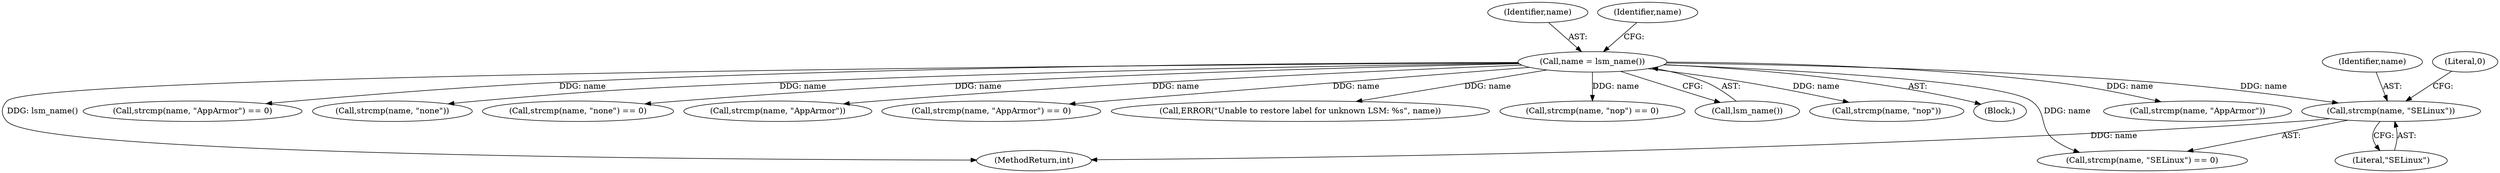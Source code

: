 digraph "1_lxc_81f466d05f2a89cb4f122ef7f593ff3f279b165c_0@del" {
"1000242" [label="(Call,strcmp(name, \"SELinux\"))"];
"1000120" [label="(Call,name = lsm_name())"];
"1000242" [label="(Call,strcmp(name, \"SELinux\"))"];
"1000121" [label="(Identifier,name)"];
"1000241" [label="(Call,strcmp(name, \"SELinux\") == 0)"];
"1000287" [label="(MethodReturn,int)"];
"1000139" [label="(Call,strcmp(name, \"AppArmor\"))"];
"1000138" [label="(Call,strcmp(name, \"AppArmor\") == 0)"];
"1000132" [label="(Call,strcmp(name, \"none\"))"];
"1000131" [label="(Call,strcmp(name, \"none\") == 0)"];
"1000126" [label="(Identifier,name)"];
"1000177" [label="(Call,strcmp(name, \"AppArmor\"))"];
"1000176" [label="(Call,strcmp(name, \"AppArmor\") == 0)"];
"1000267" [label="(Call,ERROR(\"Unable to restore label for unknown LSM: %s\", name))"];
"1000243" [label="(Identifier,name)"];
"1000120" [label="(Call,name = lsm_name())"];
"1000124" [label="(Call,strcmp(name, \"nop\") == 0)"];
"1000244" [label="(Literal,\"SELinux\")"];
"1000122" [label="(Call,lsm_name())"];
"1000125" [label="(Call,strcmp(name, \"nop\"))"];
"1000105" [label="(Block,)"];
"1000245" [label="(Literal,0)"];
"1000242" -> "1000241"  [label="AST: "];
"1000242" -> "1000244"  [label="CFG: "];
"1000243" -> "1000242"  [label="AST: "];
"1000244" -> "1000242"  [label="AST: "];
"1000245" -> "1000242"  [label="CFG: "];
"1000242" -> "1000287"  [label="DDG: name"];
"1000120" -> "1000242"  [label="DDG: name"];
"1000120" -> "1000105"  [label="AST: "];
"1000120" -> "1000122"  [label="CFG: "];
"1000121" -> "1000120"  [label="AST: "];
"1000122" -> "1000120"  [label="AST: "];
"1000126" -> "1000120"  [label="CFG: "];
"1000120" -> "1000287"  [label="DDG: lsm_name()"];
"1000120" -> "1000124"  [label="DDG: name"];
"1000120" -> "1000125"  [label="DDG: name"];
"1000120" -> "1000131"  [label="DDG: name"];
"1000120" -> "1000132"  [label="DDG: name"];
"1000120" -> "1000138"  [label="DDG: name"];
"1000120" -> "1000139"  [label="DDG: name"];
"1000120" -> "1000176"  [label="DDG: name"];
"1000120" -> "1000177"  [label="DDG: name"];
"1000120" -> "1000241"  [label="DDG: name"];
"1000120" -> "1000267"  [label="DDG: name"];
}

